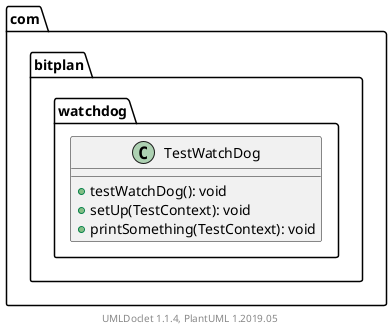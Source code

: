 @startuml

    namespace com.bitplan.watchdog {

        class TestWatchDog [[TestWatchDog.html]] {
            +testWatchDog(): void
            +setUp(TestContext): void
            +printSomething(TestContext): void
        }

    }


    center footer UMLDoclet 1.1.4, PlantUML 1.2019.05
@enduml
